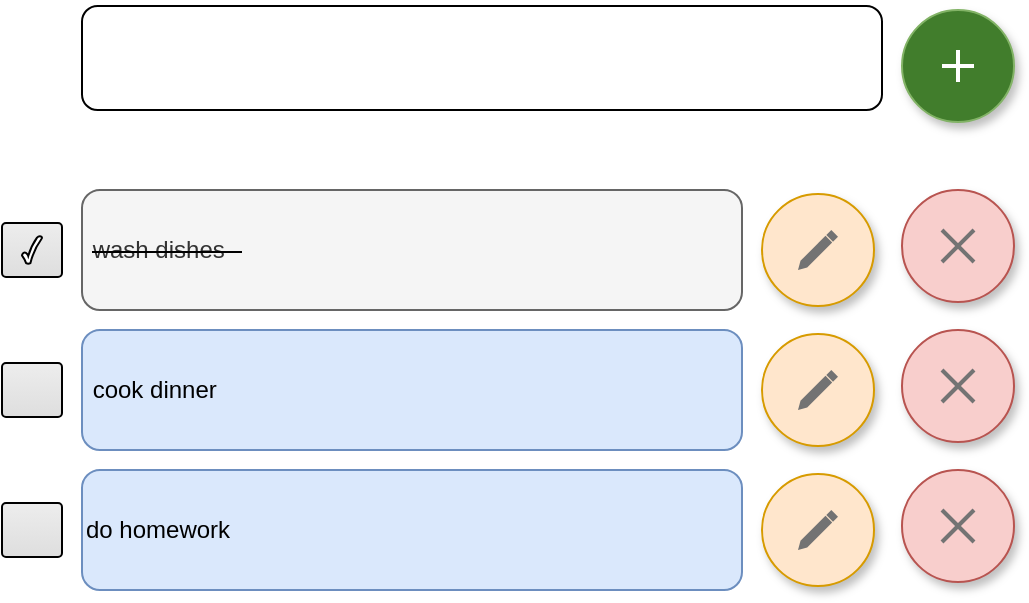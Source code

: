 <mxfile version="22.0.3" type="device">
  <diagram name="Page-1" id="iMQ4scvDYvINq1XZOUV-">
    <mxGraphModel dx="978" dy="578" grid="0" gridSize="10" guides="1" tooltips="1" connect="1" arrows="1" fold="1" page="1" pageScale="1" pageWidth="850" pageHeight="1100" math="0" shadow="0">
      <root>
        <mxCell id="0" />
        <mxCell id="1" parent="0" />
        <mxCell id="ECK3vgAFCEgA1QiS_V0F-1" value="&amp;nbsp;wash dishes" style="rounded=1;whiteSpace=wrap;html=1;align=left;fillColor=#f5f5f5;fontColor=#333333;strokeColor=#666666;" vertex="1" parent="1">
          <mxGeometry x="80" y="140" width="330" height="60" as="geometry" />
        </mxCell>
        <mxCell id="ECK3vgAFCEgA1QiS_V0F-3" value="" style="shape=ellipse;fillColor=#417D2C;strokeColor=#82b366;shadow=1;aspect=fixed;sketch=0;html=1;labelPosition=center;verticalLabelPosition=bottom;align=center;verticalAlign=top;" vertex="1" parent="1">
          <mxGeometry x="490" y="50" width="56" height="56" as="geometry" />
        </mxCell>
        <mxCell id="ECK3vgAFCEgA1QiS_V0F-4" value="" style="dashed=0;html=1;shape=mxgraph.gmdl.plus;strokeColor=#ffffff;strokeWidth=2;shadow=0;sketch=0;" vertex="1" parent="ECK3vgAFCEgA1QiS_V0F-3">
          <mxGeometry x="20" y="20" width="16" height="16" as="geometry" />
        </mxCell>
        <mxCell id="ECK3vgAFCEgA1QiS_V0F-13" value="" style="shape=ellipse;dashed=0;strokeColor=#d79b00;shadow=1;fontSize=13;align=center;verticalAlign=top;labelPosition=center;verticalLabelPosition=bottom;html=1;aspect=fixed;fillColor=#ffe6cc;" vertex="1" parent="1">
          <mxGeometry x="420" y="142" width="56" height="56" as="geometry" />
        </mxCell>
        <mxCell id="ECK3vgAFCEgA1QiS_V0F-14" value="" style="dashed=0;html=1;shape=mxgraph.gmdl.edit;strokeColor=none;fillColor=#737373;shadow=0;sketch=0;html=1;labelPosition=center;verticalLabelPosition=bottom;align=center;verticalAlign=top;" vertex="1" parent="ECK3vgAFCEgA1QiS_V0F-13">
          <mxGeometry x="18" y="18" width="20" height="20" as="geometry" />
        </mxCell>
        <mxCell id="ECK3vgAFCEgA1QiS_V0F-15" value="" style="shape=ellipse;dashed=0;strokeColor=#b85450;shadow=1;fontSize=13;align=center;verticalAlign=top;labelPosition=center;verticalLabelPosition=bottom;html=1;aspect=fixed;fillColor=#f8cecc;" vertex="1" parent="1">
          <mxGeometry x="490" y="140" width="56" height="56" as="geometry" />
        </mxCell>
        <mxCell id="ECK3vgAFCEgA1QiS_V0F-16" value="" style="dashed=0;html=1;shape=mxgraph.gmdl.x;strokeColor=#737373;strokeWidth=2;shadow=0;sketch=0;html=1;labelPosition=center;verticalLabelPosition=bottom;align=center;verticalAlign=top;" vertex="1" parent="ECK3vgAFCEgA1QiS_V0F-15">
          <mxGeometry x="20" y="20" width="16" height="16" as="geometry" />
        </mxCell>
        <mxCell id="ECK3vgAFCEgA1QiS_V0F-17" value="&amp;nbsp;cook dinner" style="rounded=1;whiteSpace=wrap;html=1;align=left;fillColor=#dae8fc;strokeColor=#6c8ebf;" vertex="1" parent="1">
          <mxGeometry x="80" y="210" width="330" height="60" as="geometry" />
        </mxCell>
        <mxCell id="ECK3vgAFCEgA1QiS_V0F-19" value="" style="shape=ellipse;dashed=0;strokeColor=#d79b00;shadow=1;fontSize=13;align=center;verticalAlign=top;labelPosition=center;verticalLabelPosition=bottom;html=1;aspect=fixed;fillColor=#ffe6cc;" vertex="1" parent="1">
          <mxGeometry x="420" y="212" width="56" height="56" as="geometry" />
        </mxCell>
        <mxCell id="ECK3vgAFCEgA1QiS_V0F-20" value="" style="dashed=0;html=1;shape=mxgraph.gmdl.edit;strokeColor=none;fillColor=#737373;shadow=0;sketch=0;html=1;labelPosition=center;verticalLabelPosition=bottom;align=center;verticalAlign=top;" vertex="1" parent="ECK3vgAFCEgA1QiS_V0F-19">
          <mxGeometry x="18" y="18" width="20" height="20" as="geometry" />
        </mxCell>
        <mxCell id="ECK3vgAFCEgA1QiS_V0F-21" value="" style="shape=ellipse;dashed=0;strokeColor=#b85450;shadow=1;fontSize=13;align=center;verticalAlign=top;labelPosition=center;verticalLabelPosition=bottom;html=1;aspect=fixed;fillColor=#f8cecc;" vertex="1" parent="1">
          <mxGeometry x="490" y="210" width="56" height="56" as="geometry" />
        </mxCell>
        <mxCell id="ECK3vgAFCEgA1QiS_V0F-22" value="" style="dashed=0;html=1;shape=mxgraph.gmdl.x;strokeColor=#737373;strokeWidth=2;shadow=0;sketch=0;html=1;labelPosition=center;verticalLabelPosition=bottom;align=center;verticalAlign=top;" vertex="1" parent="ECK3vgAFCEgA1QiS_V0F-21">
          <mxGeometry x="20" y="20" width="16" height="16" as="geometry" />
        </mxCell>
        <mxCell id="ECK3vgAFCEgA1QiS_V0F-23" value="" style="html=1;shadow=0;dashed=0;shape=mxgraph.bootstrap.checkbox2;labelPosition=right;verticalLabelPosition=middle;align=left;verticalAlign=middle;gradientColor=#DEDEDE;fillColor=#EDEDED;checked=0;spacing=5;checkedFill=#0085FC;checkedStroke=#ffffff;sketch=0;" vertex="1" parent="1">
          <mxGeometry x="40" y="156.5" width="30" height="27" as="geometry" />
        </mxCell>
        <mxCell id="ECK3vgAFCEgA1QiS_V0F-25" value="" style="verticalLabelPosition=bottom;verticalAlign=top;html=1;shape=mxgraph.basic.tick" vertex="1" parent="1">
          <mxGeometry x="50" y="163" width="10" height="14" as="geometry" />
        </mxCell>
        <mxCell id="ECK3vgAFCEgA1QiS_V0F-27" value="" style="html=1;shadow=0;dashed=0;shape=mxgraph.bootstrap.checkbox2;labelPosition=right;verticalLabelPosition=middle;align=left;verticalAlign=middle;gradientColor=#DEDEDE;fillColor=#EDEDED;checked=0;spacing=5;checkedFill=#0085FC;checkedStroke=#ffffff;sketch=0;" vertex="1" parent="1">
          <mxGeometry x="40" y="226.5" width="30" height="27" as="geometry" />
        </mxCell>
        <mxCell id="ECK3vgAFCEgA1QiS_V0F-28" value="" style="rounded=1;whiteSpace=wrap;html=1;align=left;" vertex="1" parent="1">
          <mxGeometry x="80" y="48" width="400" height="52" as="geometry" />
        </mxCell>
        <mxCell id="ECK3vgAFCEgA1QiS_V0F-29" value="" style="endArrow=none;html=1;strokeWidth=1;rounded=0;" edge="1" parent="1">
          <mxGeometry width="50" height="50" relative="1" as="geometry">
            <mxPoint x="85" y="171" as="sourcePoint" />
            <mxPoint x="160" y="171" as="targetPoint" />
          </mxGeometry>
        </mxCell>
        <mxCell id="ECK3vgAFCEgA1QiS_V0F-30" value="do homework" style="rounded=1;whiteSpace=wrap;html=1;align=left;fillColor=#dae8fc;strokeColor=#6c8ebf;" vertex="1" parent="1">
          <mxGeometry x="80" y="280" width="330" height="60" as="geometry" />
        </mxCell>
        <mxCell id="ECK3vgAFCEgA1QiS_V0F-31" value="" style="shape=ellipse;dashed=0;strokeColor=#d79b00;shadow=1;fontSize=13;align=center;verticalAlign=top;labelPosition=center;verticalLabelPosition=bottom;html=1;aspect=fixed;fillColor=#ffe6cc;" vertex="1" parent="1">
          <mxGeometry x="420" y="282" width="56" height="56" as="geometry" />
        </mxCell>
        <mxCell id="ECK3vgAFCEgA1QiS_V0F-32" value="" style="dashed=0;html=1;shape=mxgraph.gmdl.edit;strokeColor=none;fillColor=#737373;shadow=0;sketch=0;html=1;labelPosition=center;verticalLabelPosition=bottom;align=center;verticalAlign=top;" vertex="1" parent="ECK3vgAFCEgA1QiS_V0F-31">
          <mxGeometry x="18" y="18" width="20" height="20" as="geometry" />
        </mxCell>
        <mxCell id="ECK3vgAFCEgA1QiS_V0F-33" value="" style="shape=ellipse;dashed=0;strokeColor=#b85450;shadow=1;fontSize=13;align=center;verticalAlign=top;labelPosition=center;verticalLabelPosition=bottom;html=1;aspect=fixed;fillColor=#f8cecc;" vertex="1" parent="1">
          <mxGeometry x="490" y="280" width="56" height="56" as="geometry" />
        </mxCell>
        <mxCell id="ECK3vgAFCEgA1QiS_V0F-34" value="" style="dashed=0;html=1;shape=mxgraph.gmdl.x;strokeColor=#737373;strokeWidth=2;shadow=0;sketch=0;html=1;labelPosition=center;verticalLabelPosition=bottom;align=center;verticalAlign=top;" vertex="1" parent="ECK3vgAFCEgA1QiS_V0F-33">
          <mxGeometry x="20" y="20" width="16" height="16" as="geometry" />
        </mxCell>
        <mxCell id="ECK3vgAFCEgA1QiS_V0F-35" value="" style="html=1;shadow=0;dashed=0;shape=mxgraph.bootstrap.checkbox2;labelPosition=right;verticalLabelPosition=middle;align=left;verticalAlign=middle;gradientColor=#DEDEDE;fillColor=#EDEDED;checked=0;spacing=5;checkedFill=#0085FC;checkedStroke=#ffffff;sketch=0;" vertex="1" parent="1">
          <mxGeometry x="40" y="296.5" width="30" height="27" as="geometry" />
        </mxCell>
      </root>
    </mxGraphModel>
  </diagram>
</mxfile>
